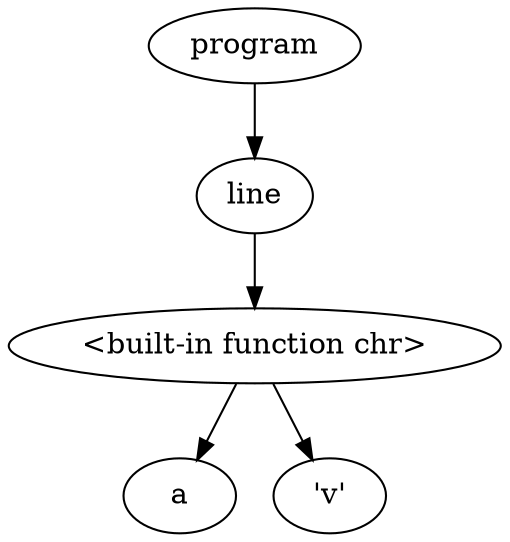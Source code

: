 digraph G { 
"<AST.AST object at 0x000001829FA70FA0> (0)"[label="program"]
"<AST.AST object at 0x000001829FA70C40> (1)"[label="line"]
"<AST.AST object at 0x000001829FA70FA0> (0)"->"<AST.AST object at 0x000001829FA70C40> (1)"
"<AST.AST object at 0x000001829FA70C40> (1)"[label="line"]
"<AST.ASTDataType object at 0x000001829FA70670> (2)"[label="<built-in function chr>"]
"<AST.AST object at 0x000001829FA70C40> (1)"->"<AST.ASTDataType object at 0x000001829FA70670> (2)"
"<AST.ASTDataType object at 0x000001829FA70670> (2)"[label="<built-in function chr>"]
"<AST.ASTVariable object at 0x000001829FA70CD0> (3)"[label="a"]
"<AST.ASTDataType object at 0x000001829FA70670> (2)"->"<AST.ASTVariable object at 0x000001829FA70CD0> (3)"
"<AST.ASTOperator object at 0x000001829FA70F70> (3)"[label="'v'"]
"<AST.ASTDataType object at 0x000001829FA70670> (2)"->"<AST.ASTOperator object at 0x000001829FA70F70> (3)"
}